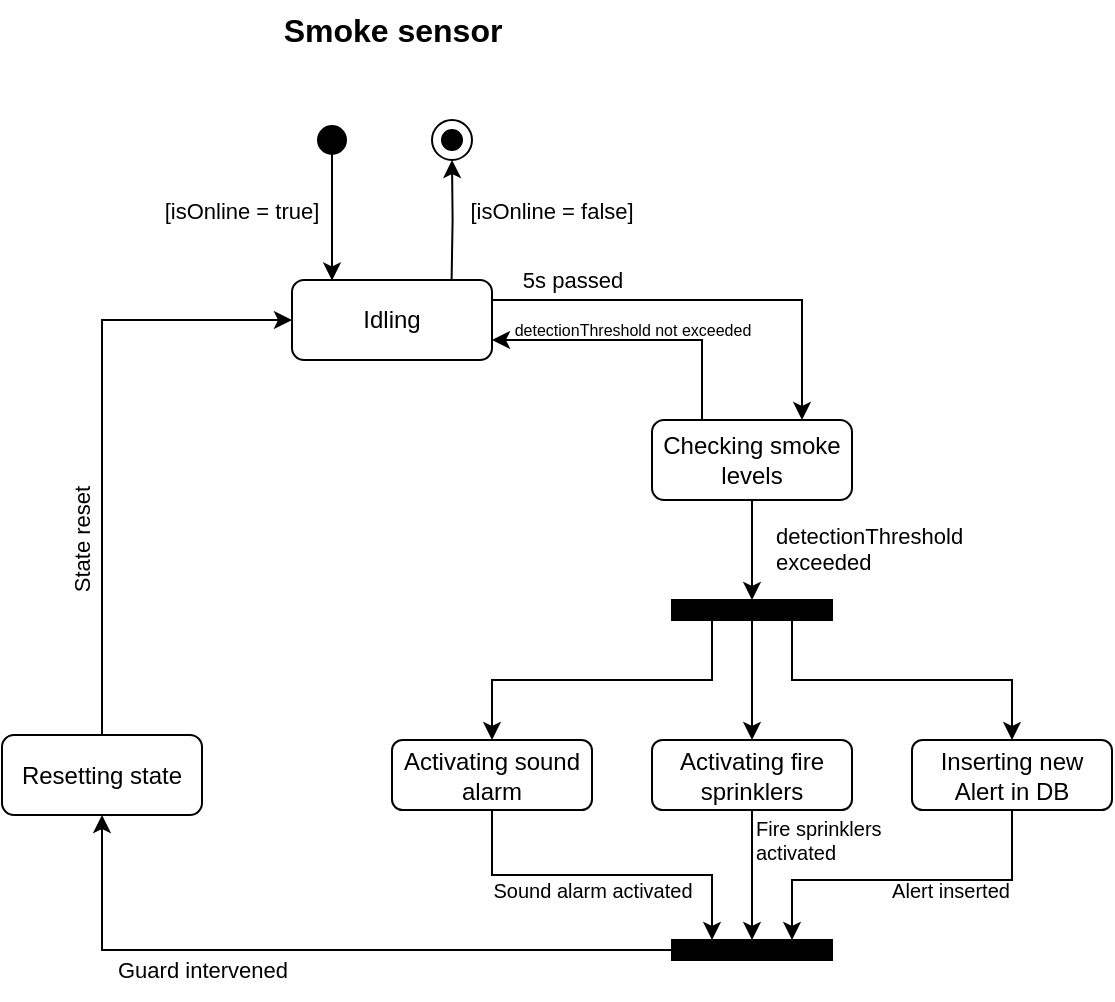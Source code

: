<mxfile version="24.2.1" type="device">
  <diagram name="Page-1" id="mtAr_mu7G6u2_z8CVEQU">
    <mxGraphModel dx="819" dy="353" grid="1" gridSize="10" guides="1" tooltips="1" connect="1" arrows="1" fold="1" page="1" pageScale="1" pageWidth="827" pageHeight="1169" math="0" shadow="0">
      <root>
        <mxCell id="0" />
        <mxCell id="1" parent="0" />
        <mxCell id="e3sRT_NtdZ0zjib1vqxx-1" value="" style="ellipse;whiteSpace=wrap;html=1;aspect=fixed;" vertex="1" parent="1">
          <mxGeometry x="260" y="520" width="20" height="20" as="geometry" />
        </mxCell>
        <mxCell id="e3sRT_NtdZ0zjib1vqxx-2" value="" style="ellipse;whiteSpace=wrap;html=1;aspect=fixed;labelBackgroundColor=#000000;fillColor=#000000;" vertex="1" parent="1">
          <mxGeometry x="265" y="525" width="10" height="10" as="geometry" />
        </mxCell>
        <mxCell id="e3sRT_NtdZ0zjib1vqxx-3" style="edgeStyle=orthogonalEdgeStyle;rounded=0;orthogonalLoop=1;jettySize=auto;html=1;exitX=0.898;exitY=-0.006;exitDx=0;exitDy=0;entryX=0.5;entryY=1;entryDx=0;entryDy=0;exitPerimeter=0;" edge="1" parent="1" target="e3sRT_NtdZ0zjib1vqxx-1">
          <mxGeometry relative="1" as="geometry">
            <mxPoint x="269.8" y="600.0" as="sourcePoint" />
          </mxGeometry>
        </mxCell>
        <mxCell id="e3sRT_NtdZ0zjib1vqxx-30" style="edgeStyle=orthogonalEdgeStyle;rounded=0;orthogonalLoop=1;jettySize=auto;html=1;entryX=0.75;entryY=0;entryDx=0;entryDy=0;exitX=1;exitY=0.25;exitDx=0;exitDy=0;" edge="1" parent="1" source="e3sRT_NtdZ0zjib1vqxx-5" target="e3sRT_NtdZ0zjib1vqxx-29">
          <mxGeometry relative="1" as="geometry" />
        </mxCell>
        <mxCell id="e3sRT_NtdZ0zjib1vqxx-5" value="Idling" style="rounded=1;whiteSpace=wrap;html=1;" vertex="1" parent="1">
          <mxGeometry x="190" y="600" width="100" height="40" as="geometry" />
        </mxCell>
        <mxCell id="e3sRT_NtdZ0zjib1vqxx-6" value="" style="html=1;verticalAlign=bottom;startArrow=oval;startFill=1;endArrow=classic;startSize=14;curved=0;rounded=0;endFill=1;" edge="1" parent="1">
          <mxGeometry width="60" relative="1" as="geometry">
            <mxPoint x="210" y="530" as="sourcePoint" />
            <mxPoint x="210" y="600.24" as="targetPoint" />
          </mxGeometry>
        </mxCell>
        <mxCell id="e3sRT_NtdZ0zjib1vqxx-7" value="[isOnline = true]" style="text;align=center;verticalAlign=middle;resizable=0;points=[];autosize=1;strokeColor=none;fillColor=none;fontSize=11;" vertex="1" parent="1">
          <mxGeometry x="115" y="550" width="100" height="30" as="geometry" />
        </mxCell>
        <mxCell id="e3sRT_NtdZ0zjib1vqxx-8" value="[isOnline = false]" style="text;align=center;verticalAlign=middle;resizable=0;points=[];autosize=1;strokeColor=none;fillColor=none;fontSize=11;" vertex="1" parent="1">
          <mxGeometry x="265" y="550" width="110" height="30" as="geometry" />
        </mxCell>
        <mxCell id="e3sRT_NtdZ0zjib1vqxx-12" value="detectionThreshold&#xa;exceeded" style="text;align=left;verticalAlign=bottom;resizable=0;points=[];autosize=1;strokeColor=none;fillColor=none;fontSize=11;" vertex="1" parent="1">
          <mxGeometry x="430" y="710" width="120" height="40" as="geometry" />
        </mxCell>
        <mxCell id="e3sRT_NtdZ0zjib1vqxx-48" style="edgeStyle=orthogonalEdgeStyle;rounded=0;orthogonalLoop=1;jettySize=auto;html=1;exitX=0.5;exitY=1;exitDx=0;exitDy=0;entryX=0.25;entryY=0;entryDx=0;entryDy=0;" edge="1" parent="1" source="e3sRT_NtdZ0zjib1vqxx-14" target="e3sRT_NtdZ0zjib1vqxx-46">
          <mxGeometry relative="1" as="geometry" />
        </mxCell>
        <mxCell id="e3sRT_NtdZ0zjib1vqxx-14" value="Activating sound alarm" style="rounded=1;whiteSpace=wrap;html=1;" vertex="1" parent="1">
          <mxGeometry x="240" y="830" width="100" height="35" as="geometry" />
        </mxCell>
        <mxCell id="e3sRT_NtdZ0zjib1vqxx-15" value="&lt;div style=&quot;font-size: 10px;&quot;&gt;Fire sprinklers&lt;/div&gt;&lt;div style=&quot;font-size: 10px;&quot;&gt;activated&lt;/div&gt;" style="text;html=1;align=left;verticalAlign=middle;resizable=0;points=[];autosize=1;strokeColor=none;fillColor=none;fontSize=10;" vertex="1" parent="1">
          <mxGeometry x="420" y="860" width="90" height="40" as="geometry" />
        </mxCell>
        <mxCell id="e3sRT_NtdZ0zjib1vqxx-16" value="Sound alarm activated" style="text;html=1;align=center;verticalAlign=middle;resizable=0;points=[];autosize=1;strokeColor=none;fillColor=none;fontSize=10;" vertex="1" parent="1">
          <mxGeometry x="280" y="890" width="120" height="30" as="geometry" />
        </mxCell>
        <mxCell id="e3sRT_NtdZ0zjib1vqxx-21" value="Smoke sensor" style="text;html=1;align=center;verticalAlign=middle;resizable=0;points=[];autosize=1;strokeColor=none;fillColor=none;fontStyle=1;fontSize=16;" vertex="1" parent="1">
          <mxGeometry x="175" y="460" width="130" height="30" as="geometry" />
        </mxCell>
        <mxCell id="e3sRT_NtdZ0zjib1vqxx-28" value="detectionThreshold not exceeded" style="text;html=1;align=center;verticalAlign=middle;resizable=0;points=[];autosize=1;strokeColor=none;fillColor=none;fontSize=8;" vertex="1" parent="1">
          <mxGeometry x="290" y="615" width="140" height="20" as="geometry" />
        </mxCell>
        <mxCell id="e3sRT_NtdZ0zjib1vqxx-33" style="edgeStyle=orthogonalEdgeStyle;rounded=0;orthogonalLoop=1;jettySize=auto;html=1;exitX=0.25;exitY=0;exitDx=0;exitDy=0;entryX=1;entryY=0.75;entryDx=0;entryDy=0;" edge="1" parent="1" source="e3sRT_NtdZ0zjib1vqxx-29" target="e3sRT_NtdZ0zjib1vqxx-5">
          <mxGeometry relative="1" as="geometry" />
        </mxCell>
        <mxCell id="e3sRT_NtdZ0zjib1vqxx-35" style="edgeStyle=orthogonalEdgeStyle;rounded=0;orthogonalLoop=1;jettySize=auto;html=1;exitX=0.5;exitY=1;exitDx=0;exitDy=0;entryX=0.5;entryY=0;entryDx=0;entryDy=0;" edge="1" parent="1" source="e3sRT_NtdZ0zjib1vqxx-29" target="e3sRT_NtdZ0zjib1vqxx-41">
          <mxGeometry relative="1" as="geometry">
            <mxPoint x="420.333" y="760" as="targetPoint" />
          </mxGeometry>
        </mxCell>
        <mxCell id="e3sRT_NtdZ0zjib1vqxx-29" value="Checking smoke levels" style="rounded=1;whiteSpace=wrap;html=1;" vertex="1" parent="1">
          <mxGeometry x="370" y="670" width="100" height="40" as="geometry" />
        </mxCell>
        <mxCell id="e3sRT_NtdZ0zjib1vqxx-31" value="5s passed" style="text;html=1;align=center;verticalAlign=middle;resizable=0;points=[];autosize=1;strokeColor=none;fillColor=none;fontSize=11;" vertex="1" parent="1">
          <mxGeometry x="295" y="585" width="70" height="30" as="geometry" />
        </mxCell>
        <mxCell id="e3sRT_NtdZ0zjib1vqxx-49" style="edgeStyle=orthogonalEdgeStyle;rounded=0;orthogonalLoop=1;jettySize=auto;html=1;entryX=0.75;entryY=0;entryDx=0;entryDy=0;" edge="1" parent="1" source="e3sRT_NtdZ0zjib1vqxx-36" target="e3sRT_NtdZ0zjib1vqxx-46">
          <mxGeometry relative="1" as="geometry">
            <Array as="points">
              <mxPoint x="550" y="900" />
              <mxPoint x="440" y="900" />
            </Array>
          </mxGeometry>
        </mxCell>
        <mxCell id="e3sRT_NtdZ0zjib1vqxx-36" value="Inserting new Alert in DB" style="rounded=1;whiteSpace=wrap;html=1;" vertex="1" parent="1">
          <mxGeometry x="500" y="830" width="100" height="35" as="geometry" />
        </mxCell>
        <mxCell id="e3sRT_NtdZ0zjib1vqxx-40" value="Alert inserted" style="text;html=1;align=center;verticalAlign=middle;resizable=0;points=[];autosize=1;strokeColor=none;fillColor=none;fontSize=10;" vertex="1" parent="1">
          <mxGeometry x="479" y="890" width="80" height="30" as="geometry" />
        </mxCell>
        <mxCell id="e3sRT_NtdZ0zjib1vqxx-42" style="edgeStyle=orthogonalEdgeStyle;rounded=0;orthogonalLoop=1;jettySize=auto;html=1;exitX=0.75;exitY=1;exitDx=0;exitDy=0;entryX=0.5;entryY=0;entryDx=0;entryDy=0;" edge="1" parent="1" source="e3sRT_NtdZ0zjib1vqxx-41" target="e3sRT_NtdZ0zjib1vqxx-36">
          <mxGeometry relative="1" as="geometry" />
        </mxCell>
        <mxCell id="e3sRT_NtdZ0zjib1vqxx-43" style="edgeStyle=orthogonalEdgeStyle;rounded=0;orthogonalLoop=1;jettySize=auto;html=1;exitX=0.25;exitY=1;exitDx=0;exitDy=0;entryX=0.5;entryY=0;entryDx=0;entryDy=0;" edge="1" parent="1" source="e3sRT_NtdZ0zjib1vqxx-41" target="e3sRT_NtdZ0zjib1vqxx-14">
          <mxGeometry relative="1" as="geometry" />
        </mxCell>
        <mxCell id="e3sRT_NtdZ0zjib1vqxx-44" style="edgeStyle=orthogonalEdgeStyle;rounded=0;orthogonalLoop=1;jettySize=auto;html=1;exitX=0.5;exitY=1;exitDx=0;exitDy=0;entryX=0.5;entryY=0;entryDx=0;entryDy=0;" edge="1" parent="1" source="e3sRT_NtdZ0zjib1vqxx-41" target="e3sRT_NtdZ0zjib1vqxx-45">
          <mxGeometry relative="1" as="geometry">
            <mxPoint x="420.241" y="890" as="targetPoint" />
          </mxGeometry>
        </mxCell>
        <mxCell id="e3sRT_NtdZ0zjib1vqxx-41" value="" style="rounded=0;whiteSpace=wrap;html=1;labelBackgroundColor=none;fillStyle=solid;fillColor=#000000;" vertex="1" parent="1">
          <mxGeometry x="380" y="760" width="80" height="10" as="geometry" />
        </mxCell>
        <mxCell id="e3sRT_NtdZ0zjib1vqxx-47" style="edgeStyle=orthogonalEdgeStyle;rounded=0;orthogonalLoop=1;jettySize=auto;html=1;exitX=0.5;exitY=1;exitDx=0;exitDy=0;entryX=0.5;entryY=0;entryDx=0;entryDy=0;" edge="1" parent="1" source="e3sRT_NtdZ0zjib1vqxx-45" target="e3sRT_NtdZ0zjib1vqxx-46">
          <mxGeometry relative="1" as="geometry" />
        </mxCell>
        <mxCell id="e3sRT_NtdZ0zjib1vqxx-45" value="Activating fire sprinklers" style="rounded=1;whiteSpace=wrap;html=1;" vertex="1" parent="1">
          <mxGeometry x="370" y="830" width="100" height="35" as="geometry" />
        </mxCell>
        <mxCell id="e3sRT_NtdZ0zjib1vqxx-51" style="edgeStyle=orthogonalEdgeStyle;rounded=0;orthogonalLoop=1;jettySize=auto;html=1;entryX=0.5;entryY=1;entryDx=0;entryDy=0;" edge="1" parent="1" source="e3sRT_NtdZ0zjib1vqxx-46" target="e3sRT_NtdZ0zjib1vqxx-50">
          <mxGeometry relative="1" as="geometry" />
        </mxCell>
        <mxCell id="e3sRT_NtdZ0zjib1vqxx-46" value="" style="rounded=0;whiteSpace=wrap;html=1;labelBackgroundColor=none;fillStyle=solid;fillColor=#000000;" vertex="1" parent="1">
          <mxGeometry x="380" y="930" width="80" height="10" as="geometry" />
        </mxCell>
        <mxCell id="e3sRT_NtdZ0zjib1vqxx-53" style="edgeStyle=orthogonalEdgeStyle;rounded=0;orthogonalLoop=1;jettySize=auto;html=1;entryX=0;entryY=0.5;entryDx=0;entryDy=0;" edge="1" parent="1" source="e3sRT_NtdZ0zjib1vqxx-50" target="e3sRT_NtdZ0zjib1vqxx-5">
          <mxGeometry relative="1" as="geometry">
            <Array as="points">
              <mxPoint x="95" y="620" />
            </Array>
          </mxGeometry>
        </mxCell>
        <mxCell id="e3sRT_NtdZ0zjib1vqxx-50" value="Resetting state" style="rounded=1;whiteSpace=wrap;html=1;" vertex="1" parent="1">
          <mxGeometry x="45" y="827.5" width="100" height="40" as="geometry" />
        </mxCell>
        <mxCell id="e3sRT_NtdZ0zjib1vqxx-52" value="Guard intervened" style="text;html=1;align=center;verticalAlign=middle;resizable=0;points=[];autosize=1;strokeColor=none;fillColor=none;fontSize=11;" vertex="1" parent="1">
          <mxGeometry x="90" y="930" width="110" height="30" as="geometry" />
        </mxCell>
        <mxCell id="e3sRT_NtdZ0zjib1vqxx-54" value="State reset" style="text;html=1;align=center;verticalAlign=middle;resizable=0;points=[];autosize=1;strokeColor=none;fillColor=none;rotation=-90;fontSize=11;" vertex="1" parent="1">
          <mxGeometry x="45" y="715" width="80" height="30" as="geometry" />
        </mxCell>
      </root>
    </mxGraphModel>
  </diagram>
</mxfile>
